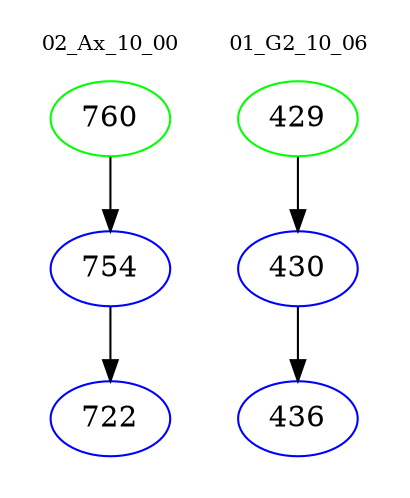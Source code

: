 digraph{
subgraph cluster_0 {
color = white
label = "02_Ax_10_00";
fontsize=10;
T0_760 [label="760", color="green"]
T0_760 -> T0_754 [color="black"]
T0_754 [label="754", color="blue"]
T0_754 -> T0_722 [color="black"]
T0_722 [label="722", color="blue"]
}
subgraph cluster_1 {
color = white
label = "01_G2_10_06";
fontsize=10;
T1_429 [label="429", color="green"]
T1_429 -> T1_430 [color="black"]
T1_430 [label="430", color="blue"]
T1_430 -> T1_436 [color="black"]
T1_436 [label="436", color="blue"]
}
}
